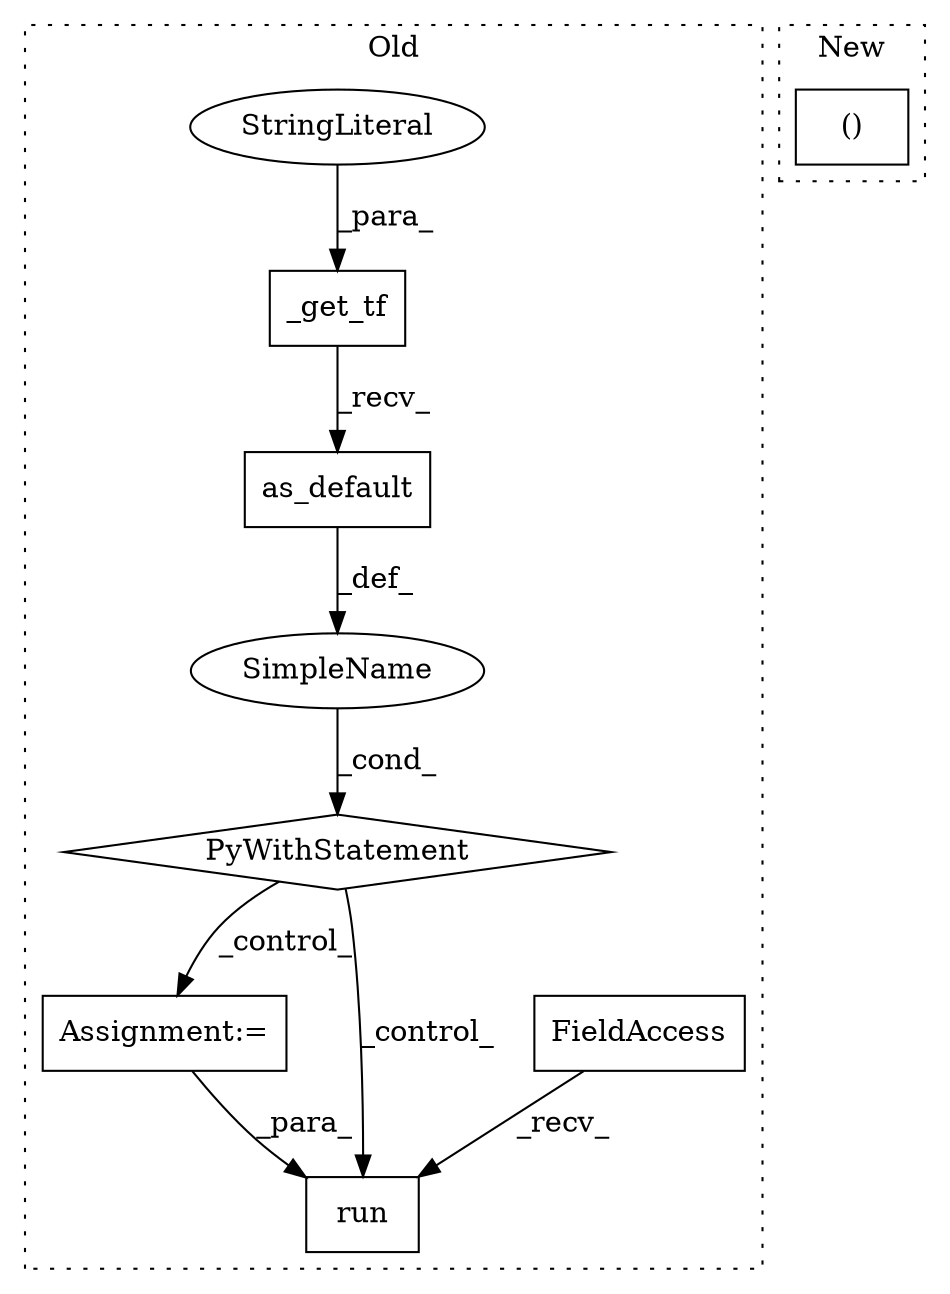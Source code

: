 digraph G {
subgraph cluster0 {
1 [label="as_default" a="32" s="5663" l="12" shape="box"];
3 [label="PyWithStatement" a="104" s="5631,5675" l="10,2" shape="diamond"];
4 [label="Assignment:=" a="7" s="5825" l="1" shape="box"];
5 [label="SimpleName" a="42" s="" l="" shape="ellipse"];
6 [label="run" a="32" s="6416,6441" l="4,1" shape="box"];
7 [label="FieldAccess" a="22" s="6403" l="12" shape="box"];
8 [label="_get_tf" a="32" s="5646,5661" l="8,1" shape="box"];
9 [label="StringLiteral" a="45" s="5654" l="7" shape="ellipse"];
label = "Old";
style="dotted";
}
subgraph cluster1 {
2 [label="()" a="106" s="7343" l="63" shape="box"];
label = "New";
style="dotted";
}
1 -> 5 [label="_def_"];
3 -> 6 [label="_control_"];
3 -> 4 [label="_control_"];
4 -> 6 [label="_para_"];
5 -> 3 [label="_cond_"];
7 -> 6 [label="_recv_"];
8 -> 1 [label="_recv_"];
9 -> 8 [label="_para_"];
}